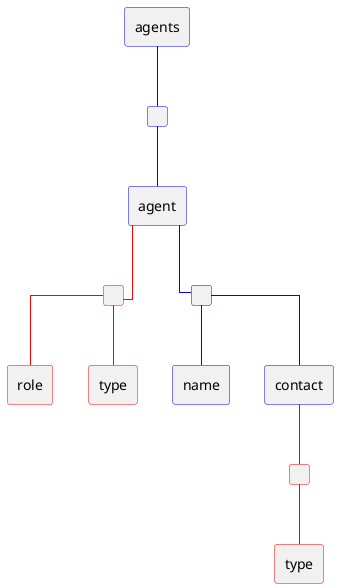 @startuml
skinparam linetype ortho

rectangle " " as c1 #line:blue;
rectangle " " as c2 #line:red;
rectangle " " as c3 #line:blue;
rectangle " " as c4 #line:red;

rectangle agents #line:blue;
rectangle agent #line:blue;
rectangle "role" as role #line:red;
rectangle "type" as type1 #line:red;
rectangle "name" as name1 #line:blue;
rectangle contact #line:blue;
rectangle "type" as type2 #line:red;

agents -[#0000ff]- c1
c1 -[#0000ff]- agent
agent -[#ff0000]- c2
c2 -[#ff0000]- role
c2 -[#ff0000]- type1
agent -[#0000ff]- c3
c3 -[#0000ff]- name1
c3 -[#0000ff]- contact
contact -[#ff0000]- c4
c4 -[#ff0000]- type2
@enduml
